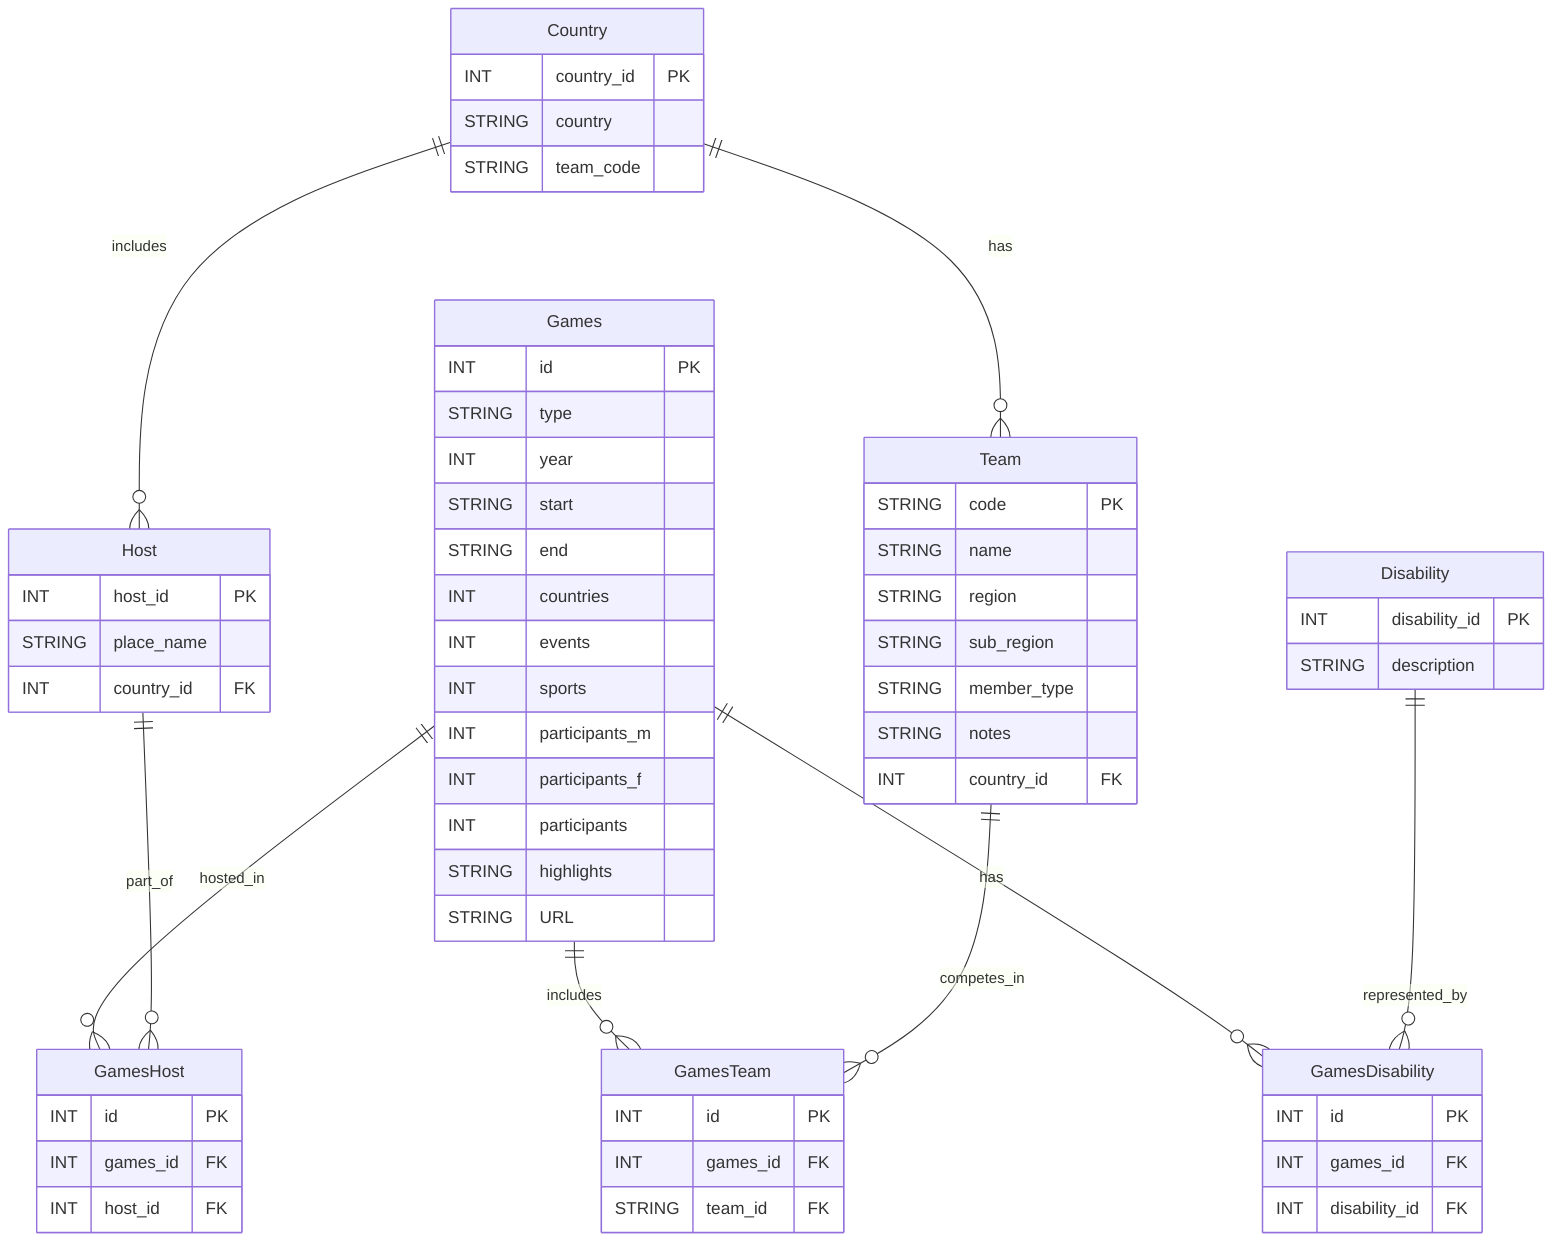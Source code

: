 erDiagram

    Games {
        INT id PK
        STRING type
        INT year
        STRING start
        STRING end
        INT countries
        INT events
        INT sports
        INT participants_m
        INT participants_f
        INT participants
        STRING highlights
        STRING URL
    }

    Team {
        STRING code PK
        STRING name
        STRING region
        STRING sub_region
        STRING member_type
        STRING notes
        INT country_id FK
    }

    Disability {
        INT disability_id PK
        STRING description
    }

    Country {
        INT country_id PK
        STRING country
        STRING team_code
    }

    Host {
        INT host_id PK
        STRING place_name
        INT country_id FK
    }

    GamesTeam {
        INT id PK
        INT games_id FK
        STRING team_id FK
    }

    GamesDisability {
        INT id PK
        INT games_id FK
        INT disability_id FK
    }

    GamesHost {
        INT id PK
        INT games_id FK
        INT host_id FK
    }

    Games ||--o{ GamesTeam : includes
    Team ||--o{ GamesTeam : competes_in

    Games ||--o{ GamesDisability : has
    Disability ||--o{ GamesDisability : represented_by

    Games ||--o{ GamesHost : hosted_in
    Host ||--o{ GamesHost : part_of

    Country ||--o{ Host : includes
    Country ||--o{ Team : has